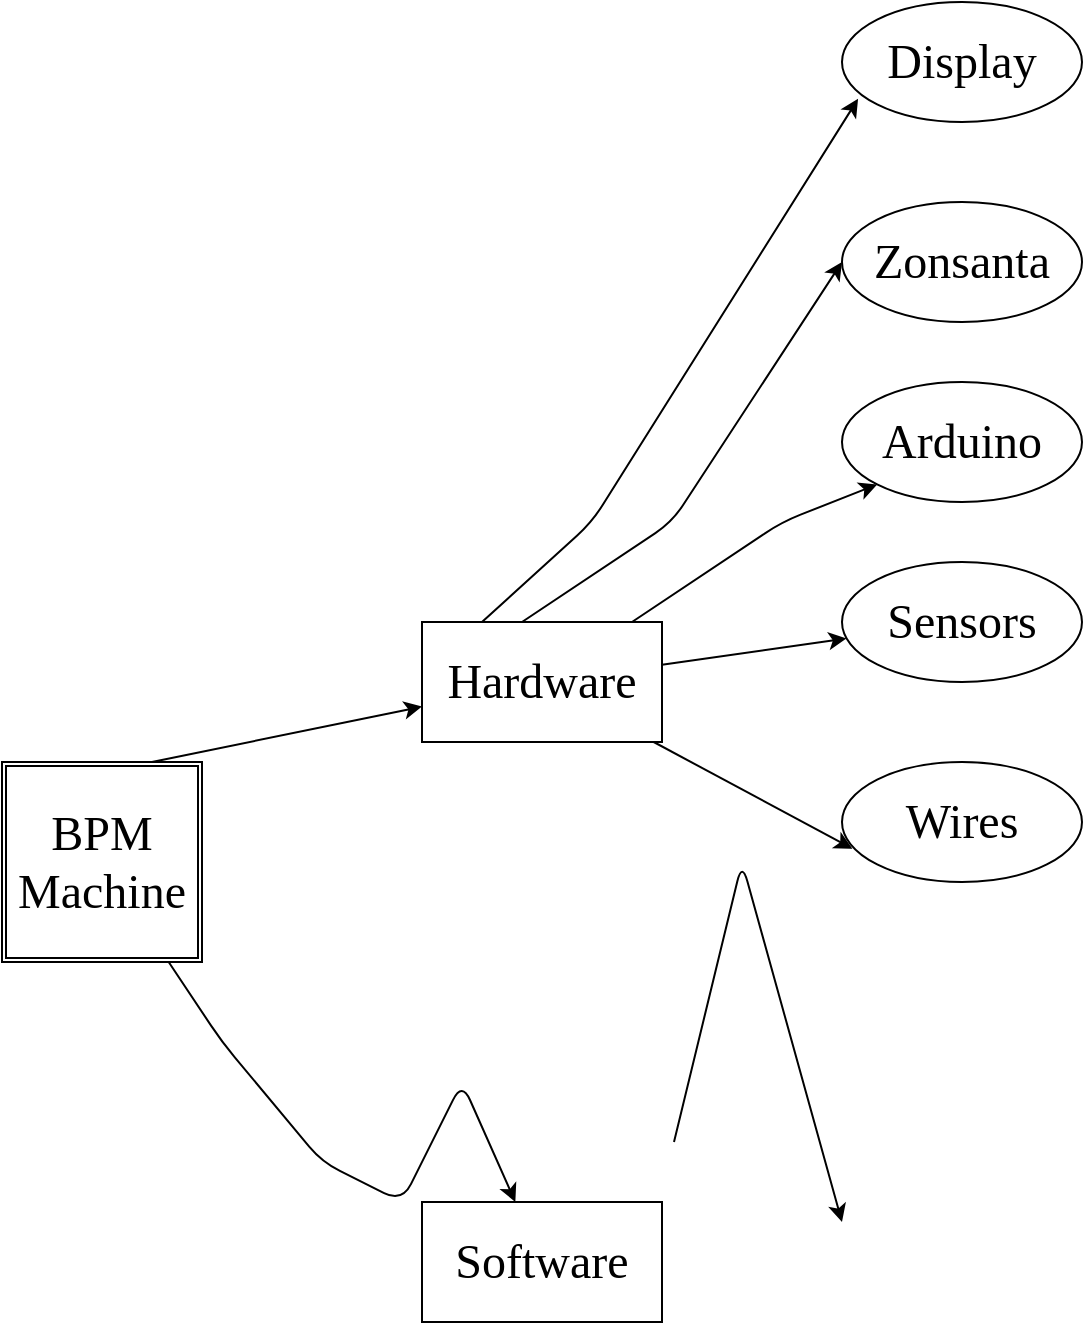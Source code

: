 <mxfile>
    <diagram id="wbU9bxSZ5R5OVmsz6UFv" name="Page-1">
        <mxGraphModel dx="744" dy="504" grid="1" gridSize="10" guides="1" tooltips="1" connect="1" arrows="1" fold="1" page="1" pageScale="1" pageWidth="850" pageHeight="1100" math="0" shadow="0">
            <root>
                <mxCell id="0"/>
                <mxCell id="1" parent="0"/>
                <mxCell id="2" value="&lt;font face=&quot;Times New Roman&quot; style=&quot;font-size: 24px&quot;&gt;BPM Machine&lt;/font&gt;" style="shape=ext;double=1;whiteSpace=wrap;html=1;aspect=fixed;" vertex="1" parent="1">
                    <mxGeometry y="440" width="100" height="100" as="geometry"/>
                </mxCell>
                <mxCell id="16" value="" style="edgeStyle=none;html=1;fontFamily=Times New Roman;fontSize=24;" edge="1" parent="1" source="6" target="15">
                    <mxGeometry relative="1" as="geometry"/>
                </mxCell>
                <mxCell id="6" value="Hardware" style="whiteSpace=wrap;html=1;fontFamily=Times New Roman;fontSize=24;" vertex="1" parent="1">
                    <mxGeometry x="210" y="370" width="120" height="60" as="geometry"/>
                </mxCell>
                <mxCell id="7" value="Software" style="whiteSpace=wrap;html=1;fontFamily=Times New Roman;fontSize=24;" vertex="1" parent="1">
                    <mxGeometry x="210" y="660" width="120" height="60" as="geometry"/>
                </mxCell>
                <mxCell id="12" style="edgeStyle=none;html=1;fontFamily=Times New Roman;fontSize=24;" edge="1" parent="1" source="2" target="7">
                    <mxGeometry relative="1" as="geometry">
                        <mxPoint x="270" y="530" as="targetPoint"/>
                        <mxPoint x="80" y="640" as="sourcePoint"/>
                        <Array as="points">
                            <mxPoint x="110" y="580"/>
                            <mxPoint x="160" y="640"/>
                            <mxPoint x="200" y="660"/>
                            <mxPoint x="230" y="600"/>
                        </Array>
                    </mxGeometry>
                </mxCell>
                <mxCell id="13" style="edgeStyle=none;html=1;fontFamily=Times New Roman;fontSize=24;exitX=0.75;exitY=0;exitDx=0;exitDy=0;" edge="1" parent="1" source="2" target="6">
                    <mxGeometry relative="1" as="geometry">
                        <mxPoint x="210" y="510" as="targetPoint"/>
                        <mxPoint x="69.997" y="430" as="sourcePoint"/>
                    </mxGeometry>
                </mxCell>
                <mxCell id="14" value="Arduino" style="ellipse;whiteSpace=wrap;html=1;fontFamily=Times New Roman;fontSize=24;" vertex="1" parent="1">
                    <mxGeometry x="420" y="250" width="120" height="60" as="geometry"/>
                </mxCell>
                <mxCell id="15" value="Sensors" style="ellipse;whiteSpace=wrap;html=1;fontFamily=Times New Roman;fontSize=24;" vertex="1" parent="1">
                    <mxGeometry x="420" y="340" width="120" height="60" as="geometry"/>
                </mxCell>
                <mxCell id="19" value="" style="edgeStyle=none;html=1;fontFamily=Times New Roman;fontSize=24;entryX=0;entryY=1;entryDx=0;entryDy=0;" edge="1" parent="1" source="6" target="14">
                    <mxGeometry relative="1" as="geometry">
                        <mxPoint x="333" y="259.996" as="sourcePoint"/>
                        <mxPoint x="425.226" y="246.726" as="targetPoint"/>
                        <Array as="points">
                            <mxPoint x="390" y="320"/>
                        </Array>
                    </mxGeometry>
                </mxCell>
                <mxCell id="20" value="Wires" style="ellipse;whiteSpace=wrap;html=1;fontFamily=Times New Roman;fontSize=24;" vertex="1" parent="1">
                    <mxGeometry x="420" y="440" width="120" height="60" as="geometry"/>
                </mxCell>
                <mxCell id="22" value="" style="edgeStyle=none;html=1;fontFamily=Times New Roman;fontSize=24;" edge="1" parent="1" source="6">
                    <mxGeometry relative="1" as="geometry">
                        <mxPoint x="333" y="496.636" as="sourcePoint"/>
                        <mxPoint x="425.226" y="483.366" as="targetPoint"/>
                    </mxGeometry>
                </mxCell>
                <mxCell id="23" value="Zonsanta" style="ellipse;whiteSpace=wrap;html=1;fontFamily=Times New Roman;fontSize=24;" vertex="1" parent="1">
                    <mxGeometry x="420" y="160" width="120" height="60" as="geometry"/>
                </mxCell>
                <mxCell id="25" value="" style="edgeStyle=none;html=1;fontFamily=Times New Roman;fontSize=24;entryX=0;entryY=0.5;entryDx=0;entryDy=0;" edge="1" parent="1" target="23">
                    <mxGeometry relative="1" as="geometry">
                        <mxPoint x="260" y="370" as="sourcePoint"/>
                        <mxPoint x="382.1" y="300.974" as="targetPoint"/>
                        <Array as="points">
                            <mxPoint x="335" y="320"/>
                        </Array>
                    </mxGeometry>
                </mxCell>
                <mxCell id="26" value="Display" style="ellipse;whiteSpace=wrap;html=1;fontFamily=Times New Roman;fontSize=24;" vertex="1" parent="1">
                    <mxGeometry x="420" y="60" width="120" height="60" as="geometry"/>
                </mxCell>
                <mxCell id="27" value="" style="edgeStyle=none;html=1;fontFamily=Times New Roman;fontSize=24;entryX=0.067;entryY=0.807;entryDx=0;entryDy=0;entryPerimeter=0;exitX=0.25;exitY=0;exitDx=0;exitDy=0;" edge="1" parent="1" source="6" target="26">
                    <mxGeometry relative="1" as="geometry">
                        <mxPoint x="250" y="360" as="sourcePoint"/>
                        <mxPoint x="380" y="190" as="targetPoint"/>
                        <Array as="points">
                            <mxPoint x="295" y="320"/>
                        </Array>
                    </mxGeometry>
                </mxCell>
                <mxCell id="28" value="" style="edgeStyle=none;html=1;fontFamily=Times New Roman;fontSize=24;" edge="1" parent="1">
                    <mxGeometry relative="1" as="geometry">
                        <mxPoint x="336" y="630" as="sourcePoint"/>
                        <mxPoint x="420" y="670" as="targetPoint"/>
                        <Array as="points">
                            <mxPoint x="370" y="490"/>
                        </Array>
                    </mxGeometry>
                </mxCell>
            </root>
        </mxGraphModel>
    </diagram>
</mxfile>